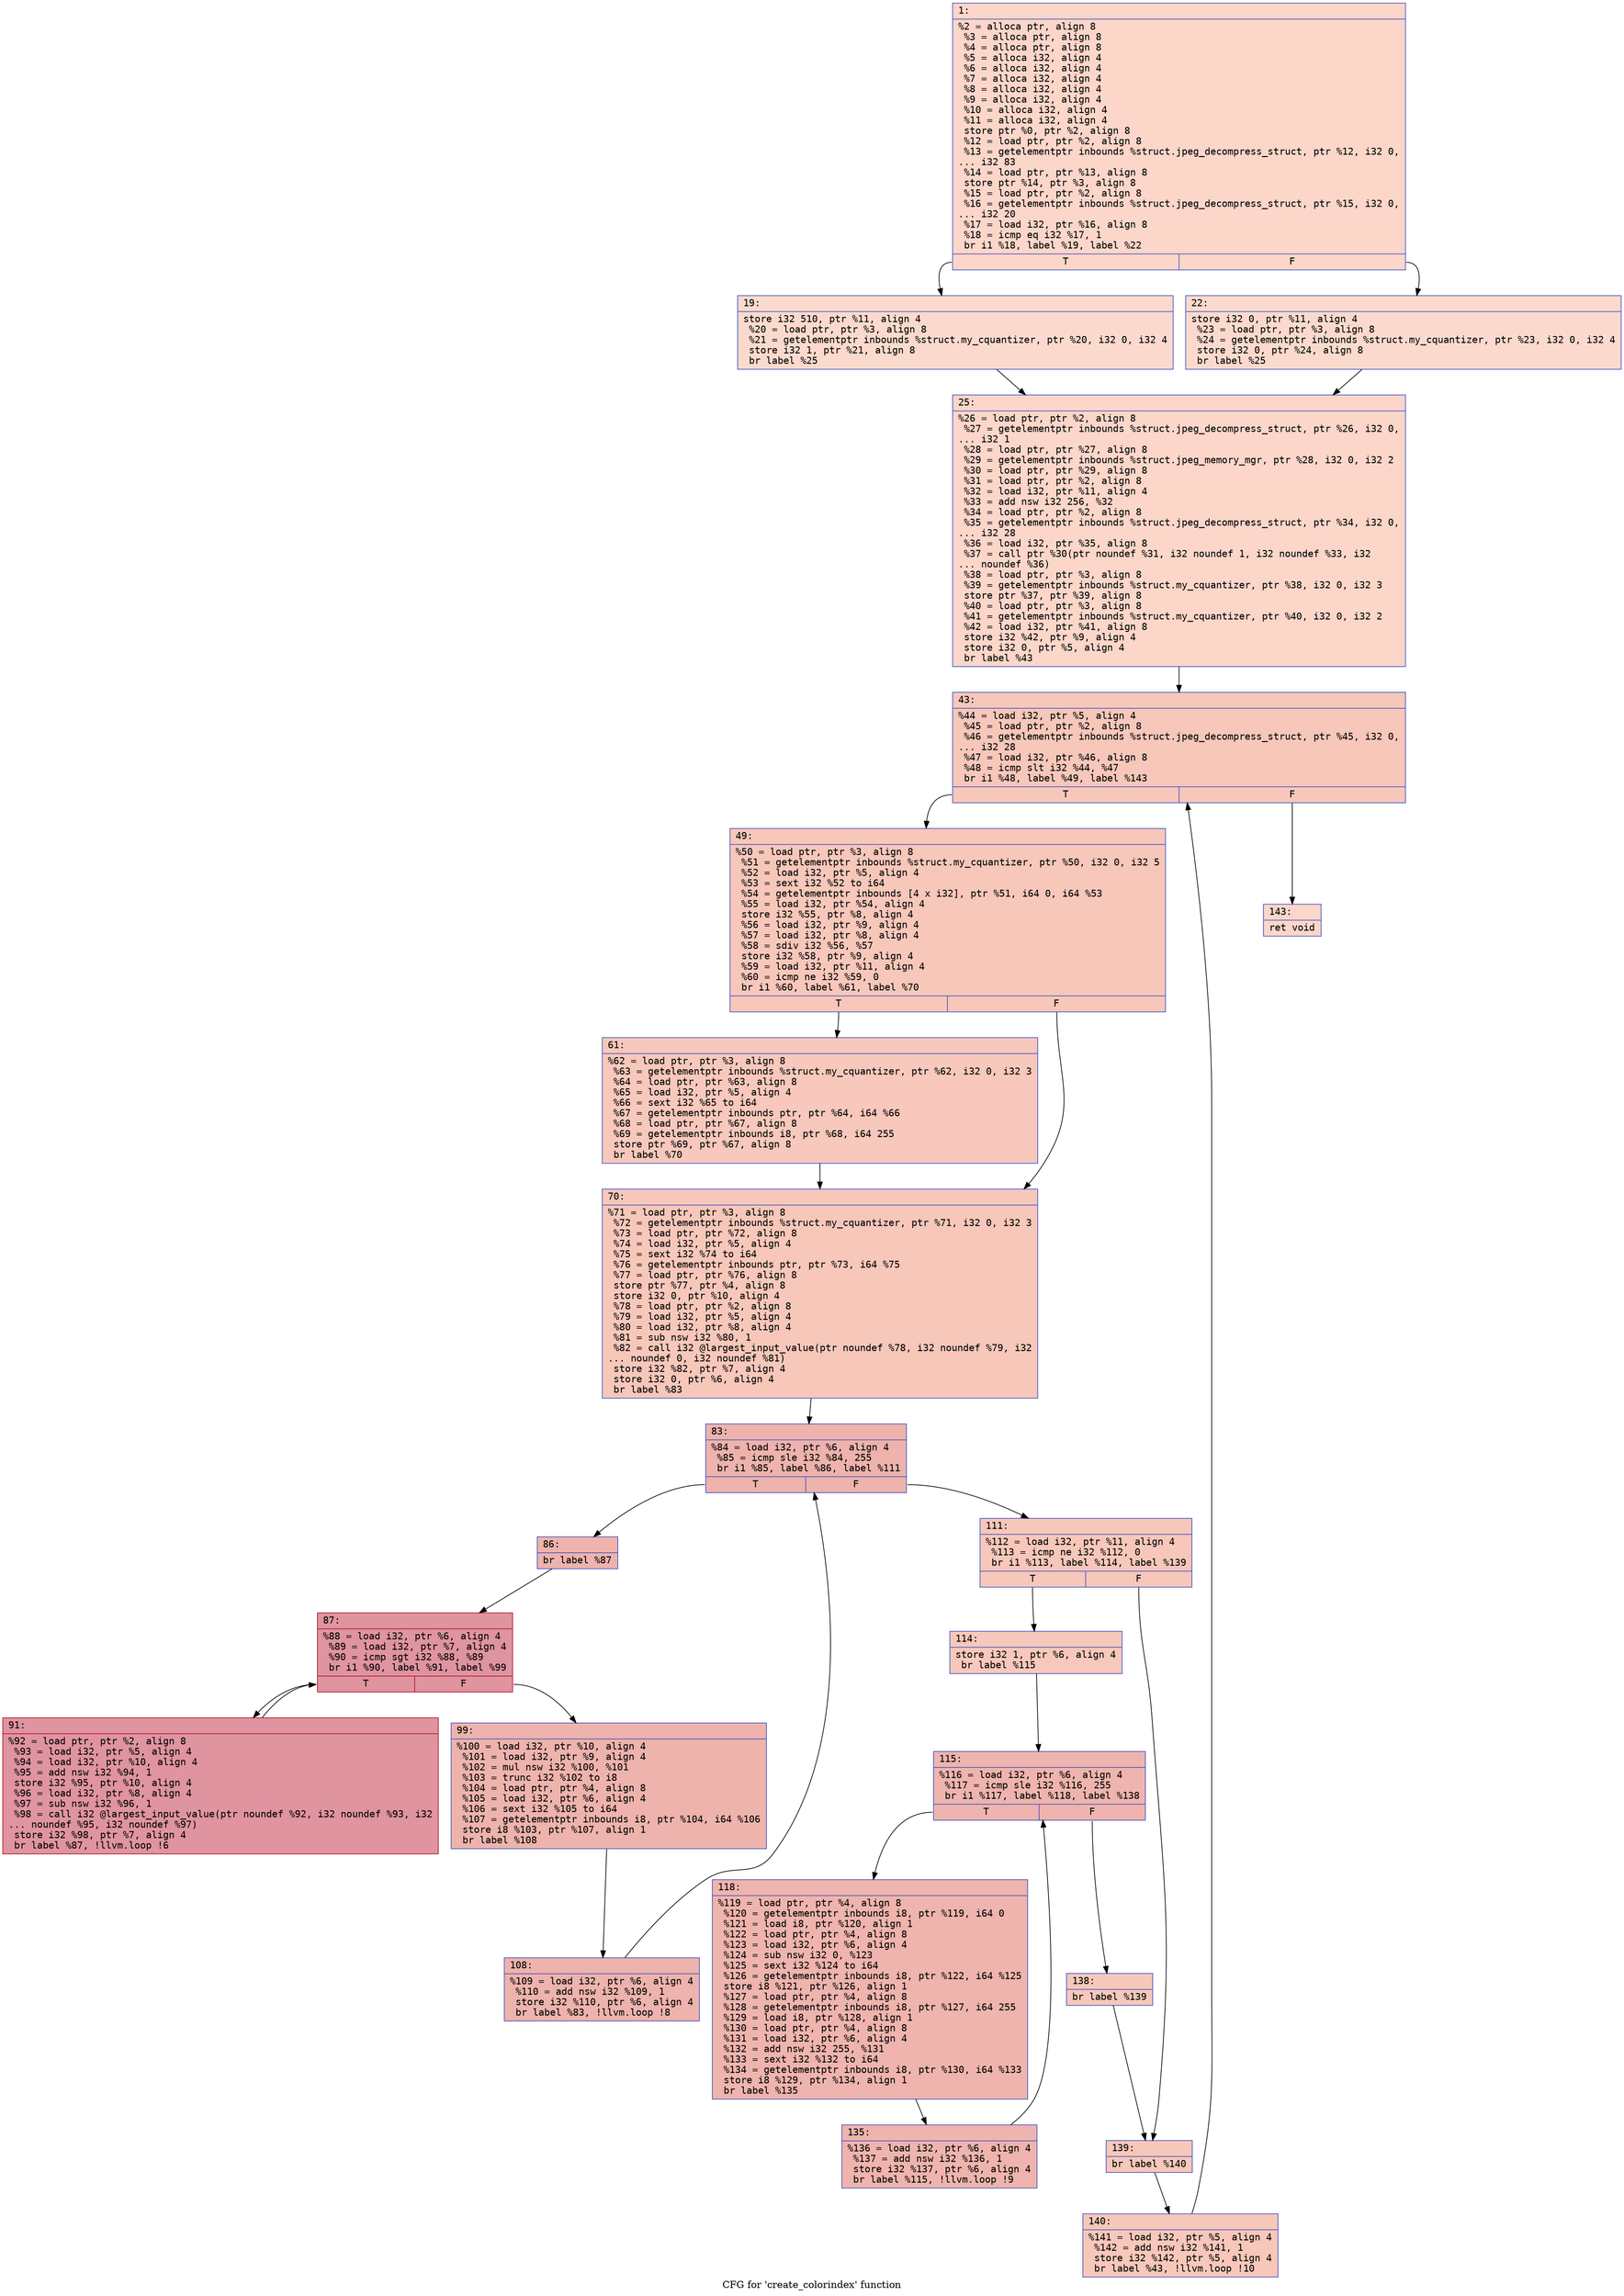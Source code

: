 digraph "CFG for 'create_colorindex' function" {
	label="CFG for 'create_colorindex' function";

	Node0x600000bcb200 [shape=record,color="#3d50c3ff", style=filled, fillcolor="#f6a38570" fontname="Courier",label="{1:\l|  %2 = alloca ptr, align 8\l  %3 = alloca ptr, align 8\l  %4 = alloca ptr, align 8\l  %5 = alloca i32, align 4\l  %6 = alloca i32, align 4\l  %7 = alloca i32, align 4\l  %8 = alloca i32, align 4\l  %9 = alloca i32, align 4\l  %10 = alloca i32, align 4\l  %11 = alloca i32, align 4\l  store ptr %0, ptr %2, align 8\l  %12 = load ptr, ptr %2, align 8\l  %13 = getelementptr inbounds %struct.jpeg_decompress_struct, ptr %12, i32 0,\l... i32 83\l  %14 = load ptr, ptr %13, align 8\l  store ptr %14, ptr %3, align 8\l  %15 = load ptr, ptr %2, align 8\l  %16 = getelementptr inbounds %struct.jpeg_decompress_struct, ptr %15, i32 0,\l... i32 20\l  %17 = load i32, ptr %16, align 8\l  %18 = icmp eq i32 %17, 1\l  br i1 %18, label %19, label %22\l|{<s0>T|<s1>F}}"];
	Node0x600000bcb200:s0 -> Node0x600000bcb250[tooltip="1 -> 19\nProbability 50.00%" ];
	Node0x600000bcb200:s1 -> Node0x600000bcb2a0[tooltip="1 -> 22\nProbability 50.00%" ];
	Node0x600000bcb250 [shape=record,color="#3d50c3ff", style=filled, fillcolor="#f7ac8e70" fontname="Courier",label="{19:\l|  store i32 510, ptr %11, align 4\l  %20 = load ptr, ptr %3, align 8\l  %21 = getelementptr inbounds %struct.my_cquantizer, ptr %20, i32 0, i32 4\l  store i32 1, ptr %21, align 8\l  br label %25\l}"];
	Node0x600000bcb250 -> Node0x600000bcb2f0[tooltip="19 -> 25\nProbability 100.00%" ];
	Node0x600000bcb2a0 [shape=record,color="#3d50c3ff", style=filled, fillcolor="#f7ac8e70" fontname="Courier",label="{22:\l|  store i32 0, ptr %11, align 4\l  %23 = load ptr, ptr %3, align 8\l  %24 = getelementptr inbounds %struct.my_cquantizer, ptr %23, i32 0, i32 4\l  store i32 0, ptr %24, align 8\l  br label %25\l}"];
	Node0x600000bcb2a0 -> Node0x600000bcb2f0[tooltip="22 -> 25\nProbability 100.00%" ];
	Node0x600000bcb2f0 [shape=record,color="#3d50c3ff", style=filled, fillcolor="#f6a38570" fontname="Courier",label="{25:\l|  %26 = load ptr, ptr %2, align 8\l  %27 = getelementptr inbounds %struct.jpeg_decompress_struct, ptr %26, i32 0,\l... i32 1\l  %28 = load ptr, ptr %27, align 8\l  %29 = getelementptr inbounds %struct.jpeg_memory_mgr, ptr %28, i32 0, i32 2\l  %30 = load ptr, ptr %29, align 8\l  %31 = load ptr, ptr %2, align 8\l  %32 = load i32, ptr %11, align 4\l  %33 = add nsw i32 256, %32\l  %34 = load ptr, ptr %2, align 8\l  %35 = getelementptr inbounds %struct.jpeg_decompress_struct, ptr %34, i32 0,\l... i32 28\l  %36 = load i32, ptr %35, align 8\l  %37 = call ptr %30(ptr noundef %31, i32 noundef 1, i32 noundef %33, i32\l... noundef %36)\l  %38 = load ptr, ptr %3, align 8\l  %39 = getelementptr inbounds %struct.my_cquantizer, ptr %38, i32 0, i32 3\l  store ptr %37, ptr %39, align 8\l  %40 = load ptr, ptr %3, align 8\l  %41 = getelementptr inbounds %struct.my_cquantizer, ptr %40, i32 0, i32 2\l  %42 = load i32, ptr %41, align 8\l  store i32 %42, ptr %9, align 4\l  store i32 0, ptr %5, align 4\l  br label %43\l}"];
	Node0x600000bcb2f0 -> Node0x600000bcb340[tooltip="25 -> 43\nProbability 100.00%" ];
	Node0x600000bcb340 [shape=record,color="#3d50c3ff", style=filled, fillcolor="#ec7f6370" fontname="Courier",label="{43:\l|  %44 = load i32, ptr %5, align 4\l  %45 = load ptr, ptr %2, align 8\l  %46 = getelementptr inbounds %struct.jpeg_decompress_struct, ptr %45, i32 0,\l... i32 28\l  %47 = load i32, ptr %46, align 8\l  %48 = icmp slt i32 %44, %47\l  br i1 %48, label %49, label %143\l|{<s0>T|<s1>F}}"];
	Node0x600000bcb340:s0 -> Node0x600000bcb390[tooltip="43 -> 49\nProbability 96.88%" ];
	Node0x600000bcb340:s1 -> Node0x600000bcb8e0[tooltip="43 -> 143\nProbability 3.12%" ];
	Node0x600000bcb390 [shape=record,color="#3d50c3ff", style=filled, fillcolor="#ec7f6370" fontname="Courier",label="{49:\l|  %50 = load ptr, ptr %3, align 8\l  %51 = getelementptr inbounds %struct.my_cquantizer, ptr %50, i32 0, i32 5\l  %52 = load i32, ptr %5, align 4\l  %53 = sext i32 %52 to i64\l  %54 = getelementptr inbounds [4 x i32], ptr %51, i64 0, i64 %53\l  %55 = load i32, ptr %54, align 4\l  store i32 %55, ptr %8, align 4\l  %56 = load i32, ptr %9, align 4\l  %57 = load i32, ptr %8, align 4\l  %58 = sdiv i32 %56, %57\l  store i32 %58, ptr %9, align 4\l  %59 = load i32, ptr %11, align 4\l  %60 = icmp ne i32 %59, 0\l  br i1 %60, label %61, label %70\l|{<s0>T|<s1>F}}"];
	Node0x600000bcb390:s0 -> Node0x600000bcb3e0[tooltip="49 -> 61\nProbability 62.50%" ];
	Node0x600000bcb390:s1 -> Node0x600000bcb430[tooltip="49 -> 70\nProbability 37.50%" ];
	Node0x600000bcb3e0 [shape=record,color="#3d50c3ff", style=filled, fillcolor="#ed836670" fontname="Courier",label="{61:\l|  %62 = load ptr, ptr %3, align 8\l  %63 = getelementptr inbounds %struct.my_cquantizer, ptr %62, i32 0, i32 3\l  %64 = load ptr, ptr %63, align 8\l  %65 = load i32, ptr %5, align 4\l  %66 = sext i32 %65 to i64\l  %67 = getelementptr inbounds ptr, ptr %64, i64 %66\l  %68 = load ptr, ptr %67, align 8\l  %69 = getelementptr inbounds i8, ptr %68, i64 255\l  store ptr %69, ptr %67, align 8\l  br label %70\l}"];
	Node0x600000bcb3e0 -> Node0x600000bcb430[tooltip="61 -> 70\nProbability 100.00%" ];
	Node0x600000bcb430 [shape=record,color="#3d50c3ff", style=filled, fillcolor="#ec7f6370" fontname="Courier",label="{70:\l|  %71 = load ptr, ptr %3, align 8\l  %72 = getelementptr inbounds %struct.my_cquantizer, ptr %71, i32 0, i32 3\l  %73 = load ptr, ptr %72, align 8\l  %74 = load i32, ptr %5, align 4\l  %75 = sext i32 %74 to i64\l  %76 = getelementptr inbounds ptr, ptr %73, i64 %75\l  %77 = load ptr, ptr %76, align 8\l  store ptr %77, ptr %4, align 8\l  store i32 0, ptr %10, align 4\l  %78 = load ptr, ptr %2, align 8\l  %79 = load i32, ptr %5, align 4\l  %80 = load i32, ptr %8, align 4\l  %81 = sub nsw i32 %80, 1\l  %82 = call i32 @largest_input_value(ptr noundef %78, i32 noundef %79, i32\l... noundef 0, i32 noundef %81)\l  store i32 %82, ptr %7, align 4\l  store i32 0, ptr %6, align 4\l  br label %83\l}"];
	Node0x600000bcb430 -> Node0x600000bcb480[tooltip="70 -> 83\nProbability 100.00%" ];
	Node0x600000bcb480 [shape=record,color="#3d50c3ff", style=filled, fillcolor="#d6524470" fontname="Courier",label="{83:\l|  %84 = load i32, ptr %6, align 4\l  %85 = icmp sle i32 %84, 255\l  br i1 %85, label %86, label %111\l|{<s0>T|<s1>F}}"];
	Node0x600000bcb480:s0 -> Node0x600000bcb4d0[tooltip="83 -> 86\nProbability 96.88%" ];
	Node0x600000bcb480:s1 -> Node0x600000bcb660[tooltip="83 -> 111\nProbability 3.12%" ];
	Node0x600000bcb4d0 [shape=record,color="#3d50c3ff", style=filled, fillcolor="#d6524470" fontname="Courier",label="{86:\l|  br label %87\l}"];
	Node0x600000bcb4d0 -> Node0x600000bcb520[tooltip="86 -> 87\nProbability 100.00%" ];
	Node0x600000bcb520 [shape=record,color="#b70d28ff", style=filled, fillcolor="#b70d2870" fontname="Courier",label="{87:\l|  %88 = load i32, ptr %6, align 4\l  %89 = load i32, ptr %7, align 4\l  %90 = icmp sgt i32 %88, %89\l  br i1 %90, label %91, label %99\l|{<s0>T|<s1>F}}"];
	Node0x600000bcb520:s0 -> Node0x600000bcb570[tooltip="87 -> 91\nProbability 96.88%" ];
	Node0x600000bcb520:s1 -> Node0x600000bcb5c0[tooltip="87 -> 99\nProbability 3.12%" ];
	Node0x600000bcb570 [shape=record,color="#b70d28ff", style=filled, fillcolor="#b70d2870" fontname="Courier",label="{91:\l|  %92 = load ptr, ptr %2, align 8\l  %93 = load i32, ptr %5, align 4\l  %94 = load i32, ptr %10, align 4\l  %95 = add nsw i32 %94, 1\l  store i32 %95, ptr %10, align 4\l  %96 = load i32, ptr %8, align 4\l  %97 = sub nsw i32 %96, 1\l  %98 = call i32 @largest_input_value(ptr noundef %92, i32 noundef %93, i32\l... noundef %95, i32 noundef %97)\l  store i32 %98, ptr %7, align 4\l  br label %87, !llvm.loop !6\l}"];
	Node0x600000bcb570 -> Node0x600000bcb520[tooltip="91 -> 87\nProbability 100.00%" ];
	Node0x600000bcb5c0 [shape=record,color="#3d50c3ff", style=filled, fillcolor="#d6524470" fontname="Courier",label="{99:\l|  %100 = load i32, ptr %10, align 4\l  %101 = load i32, ptr %9, align 4\l  %102 = mul nsw i32 %100, %101\l  %103 = trunc i32 %102 to i8\l  %104 = load ptr, ptr %4, align 8\l  %105 = load i32, ptr %6, align 4\l  %106 = sext i32 %105 to i64\l  %107 = getelementptr inbounds i8, ptr %104, i64 %106\l  store i8 %103, ptr %107, align 1\l  br label %108\l}"];
	Node0x600000bcb5c0 -> Node0x600000bcb610[tooltip="99 -> 108\nProbability 100.00%" ];
	Node0x600000bcb610 [shape=record,color="#3d50c3ff", style=filled, fillcolor="#d6524470" fontname="Courier",label="{108:\l|  %109 = load i32, ptr %6, align 4\l  %110 = add nsw i32 %109, 1\l  store i32 %110, ptr %6, align 4\l  br label %83, !llvm.loop !8\l}"];
	Node0x600000bcb610 -> Node0x600000bcb480[tooltip="108 -> 83\nProbability 100.00%" ];
	Node0x600000bcb660 [shape=record,color="#3d50c3ff", style=filled, fillcolor="#ec7f6370" fontname="Courier",label="{111:\l|  %112 = load i32, ptr %11, align 4\l  %113 = icmp ne i32 %112, 0\l  br i1 %113, label %114, label %139\l|{<s0>T|<s1>F}}"];
	Node0x600000bcb660:s0 -> Node0x600000bcb6b0[tooltip="111 -> 114\nProbability 62.50%" ];
	Node0x600000bcb660:s1 -> Node0x600000bcb840[tooltip="111 -> 139\nProbability 37.50%" ];
	Node0x600000bcb6b0 [shape=record,color="#3d50c3ff", style=filled, fillcolor="#ed836670" fontname="Courier",label="{114:\l|  store i32 1, ptr %6, align 4\l  br label %115\l}"];
	Node0x600000bcb6b0 -> Node0x600000bcb700[tooltip="114 -> 115\nProbability 100.00%" ];
	Node0x600000bcb700 [shape=record,color="#3d50c3ff", style=filled, fillcolor="#d8564670" fontname="Courier",label="{115:\l|  %116 = load i32, ptr %6, align 4\l  %117 = icmp sle i32 %116, 255\l  br i1 %117, label %118, label %138\l|{<s0>T|<s1>F}}"];
	Node0x600000bcb700:s0 -> Node0x600000bcb750[tooltip="115 -> 118\nProbability 96.88%" ];
	Node0x600000bcb700:s1 -> Node0x600000bcb7f0[tooltip="115 -> 138\nProbability 3.12%" ];
	Node0x600000bcb750 [shape=record,color="#3d50c3ff", style=filled, fillcolor="#d8564670" fontname="Courier",label="{118:\l|  %119 = load ptr, ptr %4, align 8\l  %120 = getelementptr inbounds i8, ptr %119, i64 0\l  %121 = load i8, ptr %120, align 1\l  %122 = load ptr, ptr %4, align 8\l  %123 = load i32, ptr %6, align 4\l  %124 = sub nsw i32 0, %123\l  %125 = sext i32 %124 to i64\l  %126 = getelementptr inbounds i8, ptr %122, i64 %125\l  store i8 %121, ptr %126, align 1\l  %127 = load ptr, ptr %4, align 8\l  %128 = getelementptr inbounds i8, ptr %127, i64 255\l  %129 = load i8, ptr %128, align 1\l  %130 = load ptr, ptr %4, align 8\l  %131 = load i32, ptr %6, align 4\l  %132 = add nsw i32 255, %131\l  %133 = sext i32 %132 to i64\l  %134 = getelementptr inbounds i8, ptr %130, i64 %133\l  store i8 %129, ptr %134, align 1\l  br label %135\l}"];
	Node0x600000bcb750 -> Node0x600000bcb7a0[tooltip="118 -> 135\nProbability 100.00%" ];
	Node0x600000bcb7a0 [shape=record,color="#3d50c3ff", style=filled, fillcolor="#d8564670" fontname="Courier",label="{135:\l|  %136 = load i32, ptr %6, align 4\l  %137 = add nsw i32 %136, 1\l  store i32 %137, ptr %6, align 4\l  br label %115, !llvm.loop !9\l}"];
	Node0x600000bcb7a0 -> Node0x600000bcb700[tooltip="135 -> 115\nProbability 100.00%" ];
	Node0x600000bcb7f0 [shape=record,color="#3d50c3ff", style=filled, fillcolor="#ed836670" fontname="Courier",label="{138:\l|  br label %139\l}"];
	Node0x600000bcb7f0 -> Node0x600000bcb840[tooltip="138 -> 139\nProbability 100.00%" ];
	Node0x600000bcb840 [shape=record,color="#3d50c3ff", style=filled, fillcolor="#ec7f6370" fontname="Courier",label="{139:\l|  br label %140\l}"];
	Node0x600000bcb840 -> Node0x600000bcb890[tooltip="139 -> 140\nProbability 100.00%" ];
	Node0x600000bcb890 [shape=record,color="#3d50c3ff", style=filled, fillcolor="#ec7f6370" fontname="Courier",label="{140:\l|  %141 = load i32, ptr %5, align 4\l  %142 = add nsw i32 %141, 1\l  store i32 %142, ptr %5, align 4\l  br label %43, !llvm.loop !10\l}"];
	Node0x600000bcb890 -> Node0x600000bcb340[tooltip="140 -> 43\nProbability 100.00%" ];
	Node0x600000bcb8e0 [shape=record,color="#3d50c3ff", style=filled, fillcolor="#f6a38570" fontname="Courier",label="{143:\l|  ret void\l}"];
}
